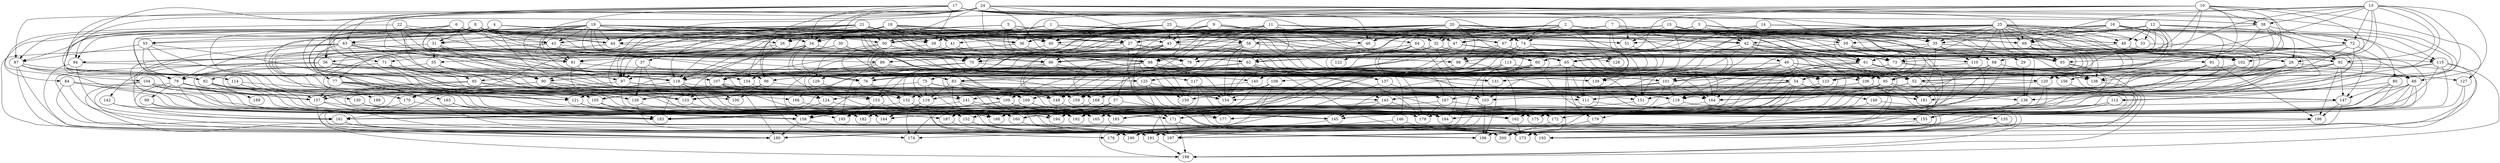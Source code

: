 // DAG automatically generated by daggen at Wed Apr 12 12:23:18 2017
// ./daggen --dot -n 200 --jump=5 --fat=0.6 --regularity=0.4 --density=0.4 
digraph G {
  1 [size="336318198513", alpha="0.13"]
  1 -> 27 [size ="838860800"]
  1 -> 34 [size ="838860800"]
  1 -> 40 [size ="838860800"]
  1 -> 42 [size ="838860800"]
  1 -> 50 [size ="838860800"]
  1 -> 51 [size ="838860800"]
  1 -> 52 [size ="838860800"]
  1 -> 67 [size ="838860800"]
  1 -> 69 [size ="838860800"]
  1 -> 71 [size ="838860800"]
  1 -> 79 [size ="838860800"]
  1 -> 82 [size ="838860800"]
  1 -> 100 [size ="838860800"]
  1 -> 118 [size ="838860800"]
  1 -> 120 [size ="838860800"]
  2 [size="21633685834", alpha="0.15"]
  2 -> 27 [size ="838860800"]
  2 -> 39 [size ="838860800"]
  2 -> 42 [size ="838860800"]
  2 -> 43 [size ="838860800"]
  2 -> 46 [size ="838860800"]
  2 -> 47 [size ="838860800"]
  2 -> 52 [size ="838860800"]
  2 -> 59 [size ="838860800"]
  2 -> 67 [size ="838860800"]
  2 -> 68 [size ="838860800"]
  2 -> 69 [size ="838860800"]
  2 -> 74 [size ="838860800"]
  2 -> 95 [size ="838860800"]
  2 -> 128 [size ="838860800"]
  3 [size="549755813888", alpha="0.14"]
  3 -> 39 [size ="536870912"]
  3 -> 42 [size ="536870912"]
  3 -> 43 [size ="536870912"]
  3 -> 65 [size ="536870912"]
  3 -> 67 [size ="536870912"]
  3 -> 115 [size ="536870912"]
  3 -> 123 [size ="536870912"]
  3 -> 138 [size ="536870912"]
  4 [size="368293445632", alpha="0.12"]
  4 -> 31 [size ="411041792"]
  4 -> 32 [size ="411041792"]
  4 -> 46 [size ="411041792"]
  4 -> 50 [size ="411041792"]
  4 -> 53 [size ="411041792"]
  4 -> 62 [size ="411041792"]
  4 -> 97 [size ="411041792"]
  4 -> 124 [size ="411041792"]
  4 -> 144 [size ="411041792"]
  5 [size="231928233984", alpha="0.12"]
  5 -> 36 [size ="301989888"]
  5 -> 37 [size ="301989888"]
  5 -> 40 [size ="301989888"]
  5 -> 58 [size ="301989888"]
  5 -> 65 [size ="301989888"]
  5 -> 74 [size ="301989888"]
  5 -> 77 [size ="301989888"]
  5 -> 78 [size ="301989888"]
  5 -> 101 [size ="301989888"]
  5 -> 118 [size ="301989888"]
  6 [size="650895608455", alpha="0.11"]
  6 -> 27 [size ="411041792"]
  6 -> 40 [size ="411041792"]
  6 -> 43 [size ="411041792"]
  6 -> 44 [size ="411041792"]
  6 -> 54 [size ="411041792"]
  6 -> 78 [size ="411041792"]
  6 -> 82 [size ="411041792"]
  6 -> 86 [size ="411041792"]
  6 -> 87 [size ="411041792"]
  6 -> 90 [size ="411041792"]
  6 -> 116 [size ="411041792"]
  7 [size="134217728000", alpha="0.07"]
  7 -> 29 [size ="209715200"]
  7 -> 32 [size ="209715200"]
  7 -> 35 [size ="209715200"]
  7 -> 36 [size ="209715200"]
  7 -> 49 [size ="209715200"]
  7 -> 50 [size ="209715200"]
  7 -> 73 [size ="209715200"]
  7 -> 76 [size ="209715200"]
  7 -> 86 [size ="209715200"]
  7 -> 96 [size ="209715200"]
  7 -> 116 [size ="209715200"]
  8 [size="23120326925", alpha="0.16"]
  8 -> 31 [size ="679477248"]
  8 -> 36 [size ="679477248"]
  8 -> 43 [size ="679477248"]
  8 -> 44 [size ="679477248"]
  8 -> 45 [size ="679477248"]
  8 -> 48 [size ="679477248"]
  8 -> 50 [size ="679477248"]
  8 -> 63 [size ="679477248"]
  8 -> 67 [size ="679477248"]
  8 -> 70 [size ="679477248"]
  8 -> 79 [size ="679477248"]
  8 -> 81 [size ="679477248"]
  8 -> 83 [size ="679477248"]
  8 -> 84 [size ="679477248"]
  8 -> 90 [size ="679477248"]
  8 -> 96 [size ="679477248"]
  8 -> 116 [size ="679477248"]
  8 -> 124 [size ="679477248"]
  9 [size="217344567808", alpha="0.10"]
  9 -> 28 [size ="411041792"]
  9 -> 31 [size ="411041792"]
  9 -> 32 [size ="411041792"]
  9 -> 34 [size ="411041792"]
  9 -> 42 [size ="411041792"]
  9 -> 44 [size ="411041792"]
  9 -> 47 [size ="411041792"]
  9 -> 57 [size ="411041792"]
  9 -> 62 [size ="411041792"]
  9 -> 64 [size ="411041792"]
  9 -> 67 [size ="411041792"]
  9 -> 68 [size ="411041792"]
  9 -> 70 [size ="411041792"]
  9 -> 86 [size ="411041792"]
  9 -> 88 [size ="411041792"]
  9 -> 107 [size ="411041792"]
  9 -> 121 [size ="411041792"]
  10 [size="15427128491", alpha="0.04"]
  10 -> 28 [size ="301989888"]
  10 -> 36 [size ="301989888"]
  10 -> 38 [size ="301989888"]
  10 -> 40 [size ="301989888"]
  10 -> 44 [size ="301989888"]
  10 -> 60 [size ="301989888"]
  10 -> 65 [size ="301989888"]
  10 -> 68 [size ="301989888"]
  10 -> 74 [size ="301989888"]
  10 -> 83 [size ="301989888"]
  10 -> 89 [size ="301989888"]
  10 -> 127 [size ="301989888"]
  11 [size="177398280195", alpha="0.04"]
  11 -> 26 [size ="411041792"]
  11 -> 33 [size ="411041792"]
  11 -> 35 [size ="411041792"]
  11 -> 36 [size ="411041792"]
  11 -> 39 [size ="411041792"]
  11 -> 44 [size ="411041792"]
  11 -> 45 [size ="411041792"]
  11 -> 47 [size ="411041792"]
  11 -> 48 [size ="411041792"]
  11 -> 50 [size ="411041792"]
  11 -> 58 [size ="411041792"]
  11 -> 61 [size ="411041792"]
  11 -> 62 [size ="411041792"]
  11 -> 65 [size ="411041792"]
  11 -> 69 [size ="411041792"]
  11 -> 73 [size ="411041792"]
  11 -> 78 [size ="411041792"]
  11 -> 88 [size ="411041792"]
  11 -> 93 [size ="411041792"]
  11 -> 97 [size ="411041792"]
  12 [size="4824800939", alpha="0.15"]
  12 -> 28 [size ="75497472"]
  12 -> 33 [size ="75497472"]
  12 -> 34 [size ="75497472"]
  12 -> 47 [size ="75497472"]
  12 -> 48 [size ="75497472"]
  12 -> 58 [size ="75497472"]
  12 -> 69 [size ="75497472"]
  12 -> 72 [size ="75497472"]
  12 -> 73 [size ="75497472"]
  12 -> 78 [size ="75497472"]
  12 -> 92 [size ="75497472"]
  12 -> 106 [size ="75497472"]
  13 [size="8263678120", alpha="0.17"]
  13 -> 38 [size ="134217728"]
  13 -> 45 [size ="134217728"]
  13 -> 62 [size ="134217728"]
  13 -> 66 [size ="134217728"]
  13 -> 69 [size ="134217728"]
  13 -> 72 [size ="134217728"]
  13 -> 76 [size ="134217728"]
  13 -> 78 [size ="134217728"]
  13 -> 92 [size ="134217728"]
  13 -> 95 [size ="134217728"]
  13 -> 102 [size ="134217728"]
  13 -> 136 [size ="134217728"]
  14 [size="1129946279758", alpha="0.07"]
  14 -> 26 [size ="838860800"]
  14 -> 39 [size ="838860800"]
  14 -> 86 [size ="838860800"]
  14 -> 92 [size ="838860800"]
  14 -> 93 [size ="838860800"]
  14 -> 101 [size ="838860800"]
  14 -> 102 [size ="838860800"]
  14 -> 125 [size ="838860800"]
  15 [size="368293445632", alpha="0.11"]
  15 -> 35 [size ="411041792"]
  15 -> 40 [size ="411041792"]
  15 -> 41 [size ="411041792"]
  15 -> 42 [size ="411041792"]
  15 -> 45 [size ="411041792"]
  15 -> 51 [size ="411041792"]
  15 -> 61 [size ="411041792"]
  15 -> 70 [size ="411041792"]
  15 -> 88 [size ="411041792"]
  15 -> 112 [size ="411041792"]
  15 -> 125 [size ="411041792"]
  15 -> 136 [size ="411041792"]
  16 [size="446538714877", alpha="0.01"]
  16 -> 27 [size ="301989888"]
  16 -> 34 [size ="301989888"]
  16 -> 35 [size ="301989888"]
  16 -> 52 [size ="301989888"]
  16 -> 59 [size ="301989888"]
  16 -> 65 [size ="301989888"]
  16 -> 69 [size ="301989888"]
  16 -> 73 [size ="301989888"]
  16 -> 91 [size ="301989888"]
  16 -> 126 [size ="301989888"]
  17 [size="84007789602", alpha="0.14"]
  17 -> 34 [size ="75497472"]
  17 -> 35 [size ="75497472"]
  17 -> 38 [size ="75497472"]
  17 -> 39 [size ="75497472"]
  17 -> 42 [size ="75497472"]
  17 -> 46 [size ="75497472"]
  17 -> 59 [size ="75497472"]
  17 -> 63 [size ="75497472"]
  17 -> 65 [size ="75497472"]
  17 -> 71 [size ="75497472"]
  17 -> 74 [size ="75497472"]
  17 -> 81 [size ="75497472"]
  17 -> 92 [size ="75497472"]
  17 -> 107 [size ="75497472"]
  18 [size="404865165201", alpha="0.03"]
  18 -> 26 [size ="301989888"]
  18 -> 27 [size ="301989888"]
  18 -> 34 [size ="301989888"]
  18 -> 36 [size ="301989888"]
  18 -> 39 [size ="301989888"]
  18 -> 40 [size ="301989888"]
  18 -> 41 [size ="301989888"]
  18 -> 47 [size ="301989888"]
  18 -> 63 [size ="301989888"]
  18 -> 76 [size ="301989888"]
  18 -> 79 [size ="301989888"]
  18 -> 88 [size ="301989888"]
  18 -> 93 [size ="301989888"]
  18 -> 94 [size ="301989888"]
  18 -> 121 [size ="301989888"]
  18 -> 134 [size ="301989888"]
  19 [size="43189709134", alpha="0.03"]
  19 -> 26 [size ="838860800"]
  19 -> 27 [size ="838860800"]
  19 -> 31 [size ="838860800"]
  19 -> 34 [size ="838860800"]
  19 -> 39 [size ="838860800"]
  19 -> 40 [size ="838860800"]
  19 -> 43 [size ="838860800"]
  19 -> 44 [size ="838860800"]
  19 -> 45 [size ="838860800"]
  19 -> 51 [size ="838860800"]
  19 -> 56 [size ="838860800"]
  19 -> 60 [size ="838860800"]
  19 -> 76 [size ="838860800"]
  19 -> 78 [size ="838860800"]
  19 -> 81 [size ="838860800"]
  19 -> 86 [size ="838860800"]
  19 -> 87 [size ="838860800"]
  19 -> 93 [size ="838860800"]
  19 -> 118 [size ="838860800"]
  19 -> 126 [size ="838860800"]
  20 [size="224894047664", alpha="0.00"]
  20 -> 27 [size ="536870912"]
  20 -> 32 [size ="536870912"]
  20 -> 34 [size ="536870912"]
  20 -> 35 [size ="536870912"]
  20 -> 39 [size ="536870912"]
  20 -> 43 [size ="536870912"]
  20 -> 46 [size ="536870912"]
  20 -> 60 [size ="536870912"]
  20 -> 62 [size ="536870912"]
  20 -> 69 [size ="536870912"]
  20 -> 70 [size ="536870912"]
  20 -> 74 [size ="536870912"]
  20 -> 86 [size ="536870912"]
  20 -> 93 [size ="536870912"]
  20 -> 98 [size ="536870912"]
  20 -> 101 [size ="536870912"]
  20 -> 109 [size ="536870912"]
  20 -> 111 [size ="536870912"]
  20 -> 118 [size ="536870912"]
  20 -> 138 [size ="536870912"]
  21 [size="731746663", alpha="0.00"]
  21 -> 27 [size ="33554432"]
  21 -> 28 [size ="33554432"]
  21 -> 39 [size ="33554432"]
  21 -> 42 [size ="33554432"]
  21 -> 44 [size ="33554432"]
  21 -> 50 [size ="33554432"]
  21 -> 52 [size ="33554432"]
  21 -> 53 [size ="33554432"]
  21 -> 65 [size ="33554432"]
  21 -> 70 [size ="33554432"]
  21 -> 70 [size ="33554432"]
  21 -> 77 [size ="33554432"]
  21 -> 96 [size ="33554432"]
  21 -> 97 [size ="33554432"]
  21 -> 98 [size ="33554432"]
  21 -> 109 [size ="33554432"]
  21 -> 114 [size ="33554432"]
  21 -> 118 [size ="33554432"]
  22 [size="8589934592", alpha="0.13"]
  22 -> 34 [size ="33554432"]
  22 -> 39 [size ="33554432"]
  22 -> 76 [size ="33554432"]
  22 -> 78 [size ="33554432"]
  22 -> 81 [size ="33554432"]
  22 -> 97 [size ="33554432"]
  22 -> 104 [size ="33554432"]
  23 [size="68719476736", alpha="0.14"]
  23 -> 36 [size ="134217728"]
  23 -> 40 [size ="134217728"]
  23 -> 45 [size ="134217728"]
  23 -> 50 [size ="134217728"]
  23 -> 58 [size ="134217728"]
  23 -> 88 [size ="134217728"]
  23 -> 120 [size ="134217728"]
  24 [size="30534409725", alpha="0.02"]
  24 -> 30 [size ="838860800"]
  24 -> 34 [size ="838860800"]
  24 -> 38 [size ="838860800"]
  24 -> 50 [size ="838860800"]
  24 -> 51 [size ="838860800"]
  24 -> 56 [size ="838860800"]
  24 -> 57 [size ="838860800"]
  24 -> 69 [size ="838860800"]
  24 -> 72 [size ="838860800"]
  24 -> 87 [size ="838860800"]
  24 -> 88 [size ="838860800"]
  24 -> 94 [size ="838860800"]
  24 -> 96 [size ="838860800"]
  24 -> 98 [size ="838860800"]
  24 -> 112 [size ="838860800"]
  24 -> 124 [size ="838860800"]
  25 [size="1678978089", alpha="0.14"]
  25 -> 27 [size ="75497472"]
  25 -> 33 [size ="75497472"]
  25 -> 35 [size ="75497472"]
  25 -> 42 [size ="75497472"]
  25 -> 48 [size ="75497472"]
  25 -> 51 [size ="75497472"]
  25 -> 52 [size ="75497472"]
  25 -> 54 [size ="75497472"]
  25 -> 61 [size ="75497472"]
  25 -> 65 [size ="75497472"]
  25 -> 67 [size ="75497472"]
  25 -> 69 [size ="75497472"]
  25 -> 73 [size ="75497472"]
  25 -> 78 [size ="75497472"]
  25 -> 80 [size ="75497472"]
  25 -> 90 [size ="75497472"]
  25 -> 93 [size ="75497472"]
  25 -> 101 [size ="75497472"]
  25 -> 110 [size ="75497472"]
  25 -> 115 [size ="75497472"]
  25 -> 138 [size ="75497472"]
  26 [size="33627662882", alpha="0.01"]
  26 -> 96 [size ="33554432"]
  26 -> 170 [size ="33554432"]
  27 [size="128033593169", alpha="0.04"]
  27 -> 54 [size ="301989888"]
  27 -> 73 [size ="301989888"]
  27 -> 89 [size ="301989888"]
  27 -> 132 [size ="301989888"]
  27 -> 145 [size ="301989888"]
  27 -> 148 [size ="301989888"]
  28 [size="45892635120", alpha="0.08"]
  28 -> 54 [size ="134217728"]
  28 -> 66 [size ="134217728"]
  28 -> 103 [size ="134217728"]
  28 -> 131 [size ="134217728"]
  28 -> 133 [size ="134217728"]
  28 -> 139 [size ="134217728"]
  28 -> 143 [size ="134217728"]
  28 -> 144 [size ="134217728"]
  28 -> 156 [size ="134217728"]
  29 [size="2691394411", alpha="0.07"]
  29 -> 136 [size ="209715200"]
  30 [size="7013439714", alpha="0.11"]
  30 -> 94 [size ="134217728"]
  30 -> 95 [size ="134217728"]
  30 -> 119 [size ="134217728"]
  30 -> 139 [size ="134217728"]
  30 -> 144 [size ="134217728"]
  30 -> 150 [size ="134217728"]
  31 [size="782757789696", alpha="0.17"]
  31 -> 55 [size ="679477248"]
  31 -> 105 [size ="679477248"]
  31 -> 139 [size ="679477248"]
  31 -> 148 [size ="679477248"]
  31 -> 168 [size ="679477248"]
  32 [size="851770498592", alpha="0.19"]
  32 -> 56 [size ="536870912"]
  32 -> 62 [size ="536870912"]
  32 -> 106 [size ="536870912"]
  32 -> 115 [size ="536870912"]
  32 -> 131 [size ="536870912"]
  32 -> 153 [size ="536870912"]
  33 [size="85745751469", alpha="0.05"]
  33 -> 60 [size ="75497472"]
  33 -> 66 [size ="75497472"]
  34 [size="7613707638", alpha="0.17"]
  34 -> 61 [size ="209715200"]
  34 -> 76 [size ="209715200"]
  34 -> 97 [size ="209715200"]
  34 -> 107 [size ="209715200"]
  34 -> 118 [size ="209715200"]
  34 -> 154 [size ="209715200"]
  35 [size="376799906403", alpha="0.19"]
  35 -> 61 [size ="411041792"]
  35 -> 92 [size ="411041792"]
  35 -> 102 [size ="411041792"]
  35 -> 110 [size ="411041792"]
  35 -> 139 [size ="411041792"]
  35 -> 144 [size ="411041792"]
  35 -> 162 [size ="411041792"]
  36 [size="268397976183", alpha="0.19"]
  36 -> 101 [size ="411041792"]
  36 -> 107 [size ="411041792"]
  36 -> 168 [size ="411041792"]
  37 [size="134217728000", alpha="0.15"]
  37 -> 97 [size ="209715200"]
  37 -> 126 [size ="209715200"]
  37 -> 160 [size ="209715200"]
  37 -> 169 [size ="209715200"]
  38 [size="368293445632", alpha="0.09"]
  38 -> 58 [size ="411041792"]
  38 -> 118 [size ="411041792"]
  38 -> 131 [size ="411041792"]
  38 -> 134 [size ="411041792"]
  38 -> 164 [size ="411041792"]
  39 [size="368293445632", alpha="0.07"]
  39 -> 81 [size ="411041792"]
  39 -> 86 [size ="411041792"]
  40 [size="6334871526", alpha="0.13"]
  40 -> 60 [size ="301989888"]
  40 -> 73 [size ="301989888"]
  40 -> 169 [size ="301989888"]
  41 [size="53492412078", alpha="0.07"]
  41 -> 70 [size ="838860800"]
  41 -> 101 [size ="838860800"]
  41 -> 158 [size ="838860800"]
  42 [size="231928233984", alpha="0.03"]
  42 -> 52 [size ="301989888"]
  42 -> 61 [size ="301989888"]
  42 -> 73 [size ="301989888"]
  42 -> 108 [size ="301989888"]
  42 -> 140 [size ="301989888"]
  42 -> 145 [size ="301989888"]
  42 -> 164 [size ="301989888"]
  42 -> 165 [size ="301989888"]
  43 [size="338119500368", alpha="0.06"]
  43 -> 62 [size ="536870912"]
  43 -> 81 [size ="536870912"]
  43 -> 105 [size ="536870912"]
  43 -> 123 [size ="536870912"]
  43 -> 131 [size ="536870912"]
  43 -> 152 [size ="536870912"]
  44 [size="14825417670", alpha="0.00"]
  44 -> 100 [size ="411041792"]
  44 -> 128 [size ="411041792"]
  44 -> 142 [size ="411041792"]
  45 [size="5695041874", alpha="0.18"]
  45 -> 55 [size ="134217728"]
  45 -> 75 [size ="134217728"]
  45 -> 145 [size ="134217728"]
  45 -> 147 [size ="134217728"]
  45 -> 150 [size ="134217728"]
  45 -> 168 [size ="134217728"]
  46 [size="187988803214", alpha="0.12"]
  46 -> 66 [size ="838860800"]
  47 [size="231928233984", alpha="0.20"]
  47 -> 65 [size ="301989888"]
  47 -> 96 [size ="301989888"]
  47 -> 107 [size ="301989888"]
  47 -> 138 [size ="301989888"]
  48 [size="782757789696", alpha="0.16"]
  48 -> 78 [size ="679477248"]
  48 -> 145 [size ="679477248"]
  48 -> 147 [size ="679477248"]
  48 -> 158 [size ="679477248"]
  49 [size="68719476736", alpha="0.15"]
  49 -> 52 [size ="134217728"]
  49 -> 54 [size ="134217728"]
  49 -> 109 [size ="134217728"]
  49 -> 118 [size ="134217728"]
  49 -> 119 [size ="134217728"]
  49 -> 123 [size ="134217728"]
  49 -> 124 [size ="134217728"]
  49 -> 162 [size ="134217728"]
  50 [size="415566361860", alpha="0.10"]
  50 -> 83 [size ="536870912"]
  50 -> 95 [size ="536870912"]
  50 -> 129 [size ="536870912"]
  50 -> 143 [size ="536870912"]
  50 -> 159 [size ="536870912"]
  51 [size="549755813888", alpha="0.06"]
  51 -> 76 [size ="536870912"]
  52 [size="133488009647", alpha="0.17"]
  52 -> 164 [size ="411041792"]
  52 -> 167 [size ="411041792"]
  52 -> 190 [size ="411041792"]
  52 -> 193 [size ="411041792"]
  53 [size="4543647210", alpha="0.14"]
  53 -> 87 [size ="536870912"]
  53 -> 162 [size ="536870912"]
  53 -> 163 [size ="536870912"]
  53 -> 170 [size ="536870912"]
  53 -> 183 [size ="536870912"]
  54 [size="8589934592", alpha="0.11"]
  54 -> 116 [size ="33554432"]
  54 -> 149 [size ="33554432"]
  54 -> 150 [size ="33554432"]
  54 -> 157 [size ="33554432"]
  54 -> 176 [size ="33554432"]
  54 -> 177 [size ="33554432"]
  54 -> 183 [size ="33554432"]
  54 -> 191 [size ="33554432"]
  54 -> 194 [size ="33554432"]
  55 [size="8243111660", alpha="0.10"]
  55 -> 90 [size ="411041792"]
  55 -> 105 [size ="411041792"]
  55 -> 134 [size ="411041792"]
  55 -> 157 [size ="411041792"]
  56 [size="4819534322", alpha="0.15"]
  56 -> 85 [size ="301989888"]
  56 -> 107 [size ="301989888"]
  56 -> 138 [size ="301989888"]
  56 -> 158 [size ="301989888"]
  56 -> 193 [size ="301989888"]
  57 [size="18746058314", alpha="0.09"]
  57 -> 187 [size ="536870912"]
  57 -> 188 [size ="536870912"]
  57 -> 192 [size ="536870912"]
  57 -> 193 [size ="536870912"]
  58 [size="21873576175", alpha="0.11"]
  58 -> 88 [size ="679477248"]
  58 -> 90 [size ="679477248"]
  58 -> 102 [size ="679477248"]
  58 -> 109 [size ="679477248"]
  58 -> 154 [size ="679477248"]
  58 -> 171 [size ="679477248"]
  58 -> 178 [size ="679477248"]
  59 [size="379031224329", alpha="0.01"]
  59 -> 81 [size ="301989888"]
  59 -> 95 [size ="301989888"]
  59 -> 144 [size ="301989888"]
  59 -> 148 [size ="301989888"]
  59 -> 150 [size ="301989888"]
  59 -> 171 [size ="301989888"]
  60 [size="9608837643", alpha="0.11"]
  60 -> 96 [size ="679477248"]
  60 -> 145 [size ="679477248"]
  60 -> 173 [size ="679477248"]
  60 -> 180 [size ="679477248"]
  60 -> 185 [size ="679477248"]
  61 [size="76392491901", alpha="0.03"]
  61 -> 138 [size ="75497472"]
  61 -> 152 [size ="75497472"]
  61 -> 176 [size ="75497472"]
  61 -> 187 [size ="75497472"]
  61 -> 188 [size ="75497472"]
  61 -> 193 [size ="75497472"]
  62 [size="549755813888", alpha="0.07"]
  62 -> 83 [size ="536870912"]
  62 -> 85 [size ="536870912"]
  62 -> 103 [size ="536870912"]
  62 -> 137 [size ="536870912"]
  62 -> 146 [size ="536870912"]
  62 -> 154 [size ="536870912"]
  62 -> 164 [size ="536870912"]
  63 [size="248937559520", alpha="0.04"]
  63 -> 79 [size ="536870912"]
  63 -> 85 [size ="536870912"]
  63 -> 88 [size ="536870912"]
  63 -> 89 [size ="536870912"]
  63 -> 134 [size ="536870912"]
  63 -> 140 [size ="536870912"]
  63 -> 141 [size ="536870912"]
  63 -> 147 [size ="536870912"]
  63 -> 176 [size ="536870912"]
  63 -> 188 [size ="536870912"]
  64 [size="2385823206", alpha="0.00"]
  64 -> 81 [size ="134217728"]
  64 -> 91 [size ="134217728"]
  64 -> 122 [size ="134217728"]
  64 -> 123 [size ="134217728"]
  64 -> 153 [size ="134217728"]
  64 -> 167 [size ="134217728"]
  64 -> 178 [size ="134217728"]
  64 -> 184 [size ="134217728"]
  65 [size="368293445632", alpha="0.10"]
  65 -> 103 [size ="411041792"]
  65 -> 111 [size ="411041792"]
  65 -> 151 [size ="411041792"]
  65 -> 164 [size ="411041792"]
  65 -> 173 [size ="411041792"]
  65 -> 179 [size ="411041792"]
  65 -> 188 [size ="411041792"]
  66 [size="575631200617", alpha="0.07"]
  66 -> 124 [size ="679477248"]
  66 -> 152 [size ="679477248"]
  66 -> 175 [size ="679477248"]
  66 -> 177 [size ="679477248"]
  66 -> 183 [size ="679477248"]
  66 -> 192 [size ="679477248"]
  67 [size="102255567116", alpha="0.00"]
  67 -> 85 [size ="75497472"]
  67 -> 98 [size ="75497472"]
  67 -> 128 [size ="75497472"]
  67 -> 139 [size ="75497472"]
  67 -> 151 [size ="75497472"]
  67 -> 159 [size ="75497472"]
  68 [size="8589934592", alpha="0.03"]
  68 -> 101 [size ="33554432"]
  68 -> 111 [size ="33554432"]
  68 -> 138 [size ="33554432"]
  68 -> 182 [size ="33554432"]
  69 [size="41971859547", alpha="0.13"]
  69 -> 90 [size ="838860800"]
  69 -> 93 [size ="838860800"]
  69 -> 120 [size ="838860800"]
  69 -> 169 [size ="838860800"]
  70 [size="8057547856", alpha="0.19"]
  70 -> 76 [size ="134217728"]
  70 -> 97 [size ="134217728"]
  70 -> 111 [size ="134217728"]
  70 -> 133 [size ="134217728"]
  71 [size="1878683983", alpha="0.08"]
  71 -> 85 [size ="33554432"]
  71 -> 90 [size ="33554432"]
  71 -> 119 [size ="33554432"]
  71 -> 121 [size ="33554432"]
  71 -> 154 [size ="33554432"]
  71 -> 166 [size ="33554432"]
  71 -> 181 [size ="33554432"]
  71 -> 187 [size ="33554432"]
  72 [size="8589934592", alpha="0.14"]
  72 -> 93 [size ="33554432"]
  72 -> 98 [size ="33554432"]
  72 -> 111 [size ="33554432"]
  72 -> 138 [size ="33554432"]
  72 -> 164 [size ="33554432"]
  73 [size="17991003778", alpha="0.06"]
  73 -> 101 [size ="301989888"]
  73 -> 127 [size ="301989888"]
  73 -> 191 [size ="301989888"]
  74 [size="5012973313", alpha="0.11"]
  74 -> 103 [size ="209715200"]
  74 -> 106 [size ="209715200"]
  74 -> 110 [size ="209715200"]
  74 -> 113 [size ="209715200"]
  74 -> 133 [size ="209715200"]
  74 -> 151 [size ="209715200"]
  74 -> 154 [size ="209715200"]
  74 -> 165 [size ="209715200"]
  75 [size="28991029248", alpha="0.04"]
  75 -> 116 [size ="75497472"]
  75 -> 126 [size ="75497472"]
  75 -> 136 [size ="75497472"]
  75 -> 159 [size ="75497472"]
  75 -> 200 [size ="75497472"]
  76 [size="134217728000", alpha="0.06"]
  76 -> 132 [size ="209715200"]
  76 -> 158 [size ="209715200"]
  76 -> 188 [size ="209715200"]
  77 [size="730945066680", alpha="0.01"]
  77 -> 126 [size ="679477248"]
  77 -> 133 [size ="679477248"]
  77 -> 144 [size ="679477248"]
  77 -> 148 [size ="679477248"]
  77 -> 157 [size ="679477248"]
  77 -> 188 [size ="679477248"]
  77 -> 196 [size ="679477248"]
  78 [size="451181181635", alpha="0.12"]
  78 -> 134 [size ="301989888"]
  79 [size="193474261448", alpha="0.16"]
  79 -> 99 [size ="536870912"]
  79 -> 144 [size ="536870912"]
  79 -> 157 [size ="536870912"]
  79 -> 161 [size ="536870912"]
  79 -> 170 [size ="536870912"]
  79 -> 194 [size ="536870912"]
  80 [size="2636745045", alpha="0.12"]
  80 -> 147 [size ="75497472"]
  80 -> 181 [size ="75497472"]
  80 -> 187 [size ="75497472"]
  80 -> 194 [size ="75497472"]
  81 [size="9942411048", alpha="0.15"]
  81 -> 109 [size ="209715200"]
  81 -> 125 [size ="209715200"]
  81 -> 159 [size ="209715200"]
  82 [size="878029858839", alpha="0.03"]
  82 -> 130 [size ="838860800"]
  82 -> 132 [size ="838860800"]
  82 -> 159 [size ="838860800"]
  82 -> 182 [size ="838860800"]
  82 -> 187 [size ="838860800"]
  82 -> 189 [size ="838860800"]
  82 -> 193 [size ="838860800"]
  82 -> 194 [size ="838860800"]
  83 [size="572160575510", alpha="0.19"]
  83 -> 116 [size ="411041792"]
  83 -> 155 [size ="411041792"]
  83 -> 159 [size ="411041792"]
  83 -> 165 [size ="411041792"]
  83 -> 173 [size ="411041792"]
  83 -> 181 [size ="411041792"]
  83 -> 192 [size ="411041792"]
  84 [size="39250230147", alpha="0.15"]
  84 -> 133 [size ="838860800"]
  84 -> 173 [size ="838860800"]
  84 -> 187 [size ="838860800"]
  84 -> 195 [size ="838860800"]
  84 -> 197 [size ="838860800"]
  85 [size="68719476736", alpha="0.16"]
  85 -> 111 [size ="134217728"]
  85 -> 153 [size ="134217728"]
  85 -> 157 [size ="134217728"]
  85 -> 183 [size ="134217728"]
  86 [size="8589934592", alpha="0.18"]
  86 -> 117 [size ="33554432"]
  86 -> 134 [size ="33554432"]
  86 -> 141 [size ="33554432"]
  86 -> 148 [size ="33554432"]
  86 -> 193 [size ="33554432"]
  87 [size="1073741824000", alpha="0.01"]
  87 -> 118 [size ="838860800"]
  87 -> 133 [size ="838860800"]
  87 -> 157 [size ="838860800"]
  87 -> 187 [size ="838860800"]
  87 -> 190 [size ="838860800"]
  87 -> 197 [size ="838860800"]
  88 [size="15070084931", alpha="0.07"]
  88 -> 129 [size ="838860800"]
  88 -> 148 [size ="838860800"]
  88 -> 150 [size ="838860800"]
  88 -> 156 [size ="838860800"]
  88 -> 161 [size ="838860800"]
  88 -> 162 [size ="838860800"]
  89 [size="25565588702", alpha="0.17"]
  89 -> 124 [size ="679477248"]
  89 -> 131 [size ="679477248"]
  89 -> 154 [size ="679477248"]
  89 -> 195 [size ="679477248"]
  90 [size="983674123", alpha="0.14"]
  90 -> 119 [size ="33554432"]
  90 -> 133 [size ="33554432"]
  90 -> 151 [size ="33554432"]
  90 -> 192 [size ="33554432"]
  90 -> 198 [size ="33554432"]
  91 [size="54209307865", alpha="0.02"]
  91 -> 105 [size ="75497472"]
  91 -> 119 [size ="75497472"]
  91 -> 123 [size ="75497472"]
  91 -> 154 [size ="75497472"]
  91 -> 186 [size ="75497472"]
  92 [size="8589934592", alpha="0.08"]
  92 -> 106 [size ="33554432"]
  92 -> 116 [size ="33554432"]
  92 -> 143 [size ="33554432"]
  92 -> 147 [size ="33554432"]
  92 -> 186 [size ="33554432"]
  92 -> 193 [size ="33554432"]
  93 [size="79117617412", alpha="0.05"]
  93 -> 138 [size ="75497472"]
  93 -> 192 [size ="75497472"]
  93 -> 197 [size ="75497472"]
  94 [size="231928233984", alpha="0.07"]
  94 -> 125 [size ="301989888"]
  94 -> 161 [size ="301989888"]
  94 -> 191 [size ="301989888"]
  95 [size="1764260684", alpha="0.20"]
  95 -> 116 [size ="33554432"]
  95 -> 126 [size ="33554432"]
  95 -> 151 [size ="33554432"]
  95 -> 178 [size ="33554432"]
  95 -> 181 [size ="33554432"]
  95 -> 197 [size ="33554432"]
  96 [size="233016757064", alpha="0.17"]
  96 -> 100 [size ="838860800"]
  96 -> 105 [size ="838860800"]
  96 -> 164 [size ="838860800"]
  96 -> 197 [size ="838860800"]
  97 [size="13059955939", alpha="0.13"]
  97 -> 103 [size ="411041792"]
  97 -> 116 [size ="411041792"]
  97 -> 157 [size ="411041792"]
  97 -> 192 [size ="411041792"]
  98 [size="34629205837", alpha="0.00"]
  98 -> 148 [size ="679477248"]
  98 -> 162 [size ="679477248"]
  99 [size="28991029248", alpha="0.06"]
  99 -> 158 [size ="75497472"]
  99 -> 191 [size ="75497472"]
  100 [size="53174269975", alpha="0.02"]
  101 [size="579712346305", alpha="0.02"]
  101 -> 119 [size ="411041792"]
  101 -> 132 [size ="411041792"]
  101 -> 141 [size ="411041792"]
  101 -> 159 [size ="411041792"]
  101 -> 164 [size ="411041792"]
  101 -> 180 [size ="411041792"]
  102 [size="6777438595", alpha="0.10"]
  102 -> 120 [size ="209715200"]
  102 -> 172 [size ="209715200"]
  102 -> 177 [size ="209715200"]
  103 [size="7901966997", alpha="0.04"]
  103 -> 180 [size ="134217728"]
  103 -> 190 [size ="134217728"]
  103 -> 196 [size ="134217728"]
  104 [size="1073741824000", alpha="0.10"]
  104 -> 121 [size ="838860800"]
  104 -> 126 [size ="838860800"]
  104 -> 157 [size ="838860800"]
  104 -> 176 [size ="838860800"]
  104 -> 180 [size ="838860800"]
  104 -> 194 [size ="838860800"]
  105 [size="167385879384", alpha="0.01"]
  105 -> 160 [size ="134217728"]
  105 -> 183 [size ="134217728"]
  105 -> 188 [size ="134217728"]
  106 [size="293193917556", alpha="0.15"]
  106 -> 121 [size ="301989888"]
  106 -> 124 [size ="301989888"]
  106 -> 173 [size ="301989888"]
  106 -> 191 [size ="301989888"]
  107 [size="187475108746", alpha="0.11"]
  107 -> 133 [size ="411041792"]
  107 -> 143 [size ="411041792"]
  107 -> 178 [size ="411041792"]
  107 -> 180 [size ="411041792"]
  107 -> 182 [size ="411041792"]
  108 [size="80046639992", alpha="0.16"]
  108 -> 121 [size ="75497472"]
  108 -> 154 [size ="75497472"]
  108 -> 168 [size ="75497472"]
  108 -> 169 [size ="75497472"]
  108 -> 174 [size ="75497472"]
  108 -> 192 [size ="75497472"]
  109 [size="231928233984", alpha="0.19"]
  109 -> 158 [size ="301989888"]
  109 -> 161 [size ="301989888"]
  109 -> 172 [size ="301989888"]
  109 -> 177 [size ="301989888"]
  109 -> 182 [size ="301989888"]
  109 -> 193 [size ="301989888"]
  110 [size="166680648508", alpha="0.13"]
  110 -> 119 [size ="209715200"]
  110 -> 181 [size ="209715200"]
  110 -> 184 [size ="209715200"]
  111 [size="12268592510", alpha="0.06"]
  111 -> 135 [size ="209715200"]
  112 [size="549755813888", alpha="0.19"]
  112 -> 155 [size ="536870912"]
  112 -> 178 [size ="536870912"]
  112 -> 184 [size ="536870912"]
  113 [size="4342107858", alpha="0.05"]
  113 -> 140 [size ="536870912"]
  113 -> 159 [size ="536870912"]
  113 -> 160 [size ="536870912"]
  113 -> 164 [size ="536870912"]
  113 -> 185 [size ="536870912"]
  114 [size="62919322361", alpha="0.03"]
  114 -> 121 [size ="301989888"]
  114 -> 160 [size ="301989888"]
  114 -> 199 [size ="301989888"]
  115 [size="28991029248", alpha="0.07"]
  115 -> 120 [size ="75497472"]
  115 -> 159 [size ="75497472"]
  115 -> 160 [size ="75497472"]
  115 -> 172 [size ="75497472"]
  115 -> 191 [size ="75497472"]
  115 -> 198 [size ="75497472"]
  116 [size="271745317690", alpha="0.03"]
  116 -> 144 [size ="411041792"]
  116 -> 174 [size ="411041792"]
  116 -> 191 [size ="411041792"]
  117 [size="44014161432", alpha="0.14"]
  117 -> 150 [size ="134217728"]
  117 -> 154 [size ="134217728"]
  117 -> 165 [size ="134217728"]
  117 -> 177 [size ="134217728"]
  118 [size="231928233984", alpha="0.18"]
  118 -> 133 [size ="301989888"]
  118 -> 148 [size ="301989888"]
  118 -> 161 [size ="301989888"]
  118 -> 165 [size ="301989888"]
  118 -> 170 [size ="301989888"]
  118 -> 178 [size ="301989888"]
  118 -> 183 [size ="301989888"]
  118 -> 185 [size ="301989888"]
  119 [size="134217728000", alpha="0.03"]
  119 -> 179 [size ="209715200"]
  119 -> 186 [size ="209715200"]
  119 -> 196 [size ="209715200"]
  120 [size="2122047913", alpha="0.14"]
  120 -> 151 [size ="33554432"]
  120 -> 162 [size ="33554432"]
  120 -> 168 [size ="33554432"]
  120 -> 185 [size ="33554432"]
  121 [size="1073741824000", alpha="0.11"]
  121 -> 152 [size ="838860800"]
  121 -> 158 [size ="838860800"]
  121 -> 172 [size ="838860800"]
  121 -> 192 [size ="838860800"]
  122 [size="43877857664", alpha="0.04"]
  123 [size="602509453220", alpha="0.11"]
  123 -> 160 [size ="838860800"]
  123 -> 171 [size ="838860800"]
  124 [size="368293445632", alpha="0.19"]
  124 -> 161 [size ="411041792"]
  124 -> 171 [size ="411041792"]
  124 -> 183 [size ="411041792"]
  125 [size="36278936882", alpha="0.07"]
  125 -> 145 [size ="679477248"]
  125 -> 154 [size ="679477248"]
  125 -> 197 [size ="679477248"]
  126 [size="12712815764", alpha="0.16"]
  126 -> 165 [size ="209715200"]
  126 -> 191 [size ="209715200"]
  127 [size="8589934592", alpha="0.03"]
  127 -> 172 [size ="33554432"]
  127 -> 200 [size ="33554432"]
  128 [size="1783542366", alpha="0.08"]
  129 [size="1798478616", alpha="0.02"]
  129 -> 153 [size ="33554432"]
  129 -> 166 [size ="33554432"]
  130 [size="563923104940", alpha="0.12"]
  130 -> 171 [size ="536870912"]
  130 -> 184 [size ="536870912"]
  130 -> 185 [size ="536870912"]
  131 [size="1261272077848", alpha="0.11"]
  131 -> 196 [size ="838860800"]
  132 [size="594244060318", alpha="0.08"]
  132 -> 160 [size ="411041792"]
  132 -> 162 [size ="411041792"]
  132 -> 183 [size ="411041792"]
  133 [size="220384595080", alpha="0.01"]
  133 -> 182 [size ="536870912"]
  134 [size="6543888106", alpha="0.03"]
  134 -> 153 [size ="33554432"]
  135 [size="10505883835", alpha="0.16"]
  135 -> 173 [size ="209715200"]
  135 -> 193 [size ="209715200"]
  136 [size="236317853512", alpha="0.16"]
  136 -> 155 [size ="536870912"]
  136 -> 187 [size ="536870912"]
  137 [size="1073741824000", alpha="0.14"]
  137 -> 167 [size ="838860800"]
  137 -> 180 [size ="838860800"]
  138 [size="549755813888", alpha="0.12"]
  138 -> 198 [size ="536870912"]
  139 [size="1198230806", alpha="0.13"]
  139 -> 193 [size ="33554432"]
  139 -> 194 [size ="33554432"]
  140 [size="242026904670", alpha="0.01"]
  140 -> 148 [size ="209715200"]
  140 -> 183 [size ="209715200"]
  141 [size="984211495489", alpha="0.18"]
  141 -> 158 [size ="679477248"]
  141 -> 175 [size ="679477248"]
  141 -> 194 [size ="679477248"]
  142 [size="782757789696", alpha="0.06"]
  142 -> 161 [size ="679477248"]
  142 -> 183 [size ="679477248"]
  143 [size="308701489408", alpha="0.08"]
  143 -> 145 [size ="411041792"]
  143 -> 184 [size ="411041792"]
  143 -> 191 [size ="411041792"]
  144 [size="7209901647", alpha="0.10"]
  145 [size="134217728000", alpha="0.02"]
  145 -> 176 [size ="209715200"]
  146 [size="5219270428", alpha="0.06"]
  146 -> 193 [size ="134217728"]
  146 -> 197 [size ="134217728"]
  147 [size="8589934592", alpha="0.08"]
  147 -> 186 [size ="33554432"]
  147 -> 188 [size ="33554432"]
  147 -> 196 [size ="33554432"]
  148 [size="3821816095", alpha="0.08"]
  148 -> 185 [size ="411041792"]
  148 -> 194 [size ="411041792"]
  149 [size="24554975734", alpha="0.14"]
  149 -> 175 [size ="679477248"]
  149 -> 198 [size ="679477248"]
  150 [size="152087947306", alpha="0.00"]
  151 [size="175996472392", alpha="0.06"]
  151 -> 178 [size ="536870912"]
  152 [size="134217728000", alpha="0.15"]
  152 -> 191 [size ="209715200"]
  152 -> 200 [size ="209715200"]
  153 [size="549755813888", alpha="0.19"]
  153 -> 182 [size ="536870912"]
  153 -> 195 [size ="536870912"]
  153 -> 200 [size ="536870912"]
  154 [size="395645253096", alpha="0.13"]
  155 [size="105337146991", alpha="0.19"]
  155 -> 190 [size ="209715200"]
  155 -> 197 [size ="209715200"]
  156 [size="4708576965", alpha="0.02"]
  156 -> 200 [size ="134217728"]
  157 [size="992736490267", alpha="0.07"]
  157 -> 175 [size ="838860800"]
  157 -> 180 [size ="838860800"]
  157 -> 196 [size ="838860800"]
  158 [size="8589934592", alpha="0.16"]
  158 -> 180 [size ="33554432"]
  158 -> 190 [size ="33554432"]
  159 [size="43012980331", alpha="0.05"]
  159 -> 177 [size ="838860800"]
  160 [size="134217728000", alpha="0.01"]
  160 -> 196 [size ="209715200"]
  161 [size="47314982166", alpha="0.11"]
  161 -> 174 [size ="838860800"]
  161 -> 180 [size ="838860800"]
  162 [size="134217728000", alpha="0.16"]
  162 -> 173 [size ="209715200"]
  163 [size="231928233984", alpha="0.14"]
  163 -> 183 [size ="301989888"]
  163 -> 200 [size ="301989888"]
  164 [size="6953402236", alpha="0.14"]
  164 -> 178 [size ="536870912"]
  165 [size="23206460344", alpha="0.15"]
  166 [size="244779979546", alpha="0.07"]
  166 -> 172 [size ="301989888"]
  167 [size="3427181585", alpha="0.11"]
  167 -> 172 [size ="75497472"]
  167 -> 178 [size ="75497472"]
  167 -> 195 [size ="75497472"]
  168 [size="17829994791", alpha="0.11"]
  168 -> 173 [size ="411041792"]
  168 -> 174 [size ="411041792"]
  168 -> 187 [size ="411041792"]
  169 [size="231928233984", alpha="0.18"]
  169 -> 178 [size ="301989888"]
  169 -> 185 [size ="301989888"]
  169 -> 190 [size ="301989888"]
  170 [size="408784288937", alpha="0.05"]
  170 -> 177 [size ="679477248"]
  170 -> 180 [size ="679477248"]
  171 [size="238482612092", alpha="0.04"]
  171 -> 198 [size ="301989888"]
  171 -> 200 [size ="301989888"]
  172 [size="15498442798", alpha="0.05"]
  172 -> 200 [size ="301989888"]
  173 [size="314277680383", alpha="0.17"]
  174 [size="8538167544", alpha="0.12"]
  175 [size="7087608613", alpha="0.17"]
  176 [size="134217728000", alpha="0.19"]
  177 [size="7100218641", alpha="0.03"]
  178 [size="19097834620", alpha="0.04"]
  179 [size="24961986838", alpha="0.08"]
  179 -> 200 [size ="838860800"]
  180 [size="28991029248", alpha="0.11"]
  181 [size="147780852096", alpha="0.12"]
  182 [size="68719476736", alpha="0.10"]
  183 [size="5682138723", alpha="0.17"]
  184 [size="1633468716", alpha="0.09"]
  185 [size="3060546688", alpha="0.18"]
  185 -> 198 [size ="75497472"]
  186 [size="8589934592", alpha="0.20"]
  186 -> 200 [size ="33554432"]
  187 [size="134217728000", alpha="0.11"]
  187 -> 197 [size ="209715200"]
  188 [size="7679066698", alpha="0.01"]
  189 [size="528519951700", alpha="0.20"]
  190 [size="4267660819", alpha="0.11"]
  191 [size="28991029248", alpha="0.06"]
  191 -> 198 [size ="75497472"]
  192 [size="6588472274", alpha="0.15"]
  193 [size="549755813888", alpha="0.16"]
  194 [size="68719476736", alpha="0.14"]
  195 [size="3789256594", alpha="0.04"]
  196 [size="97594898712", alpha="0.19"]
  197 [size="1332194381143", alpha="0.01"]
  198 [size="622556416326", alpha="0.20"]
  199 [size="134217728000", alpha="0.18"]
  200 [size="763383599", alpha="0.17"]
}
